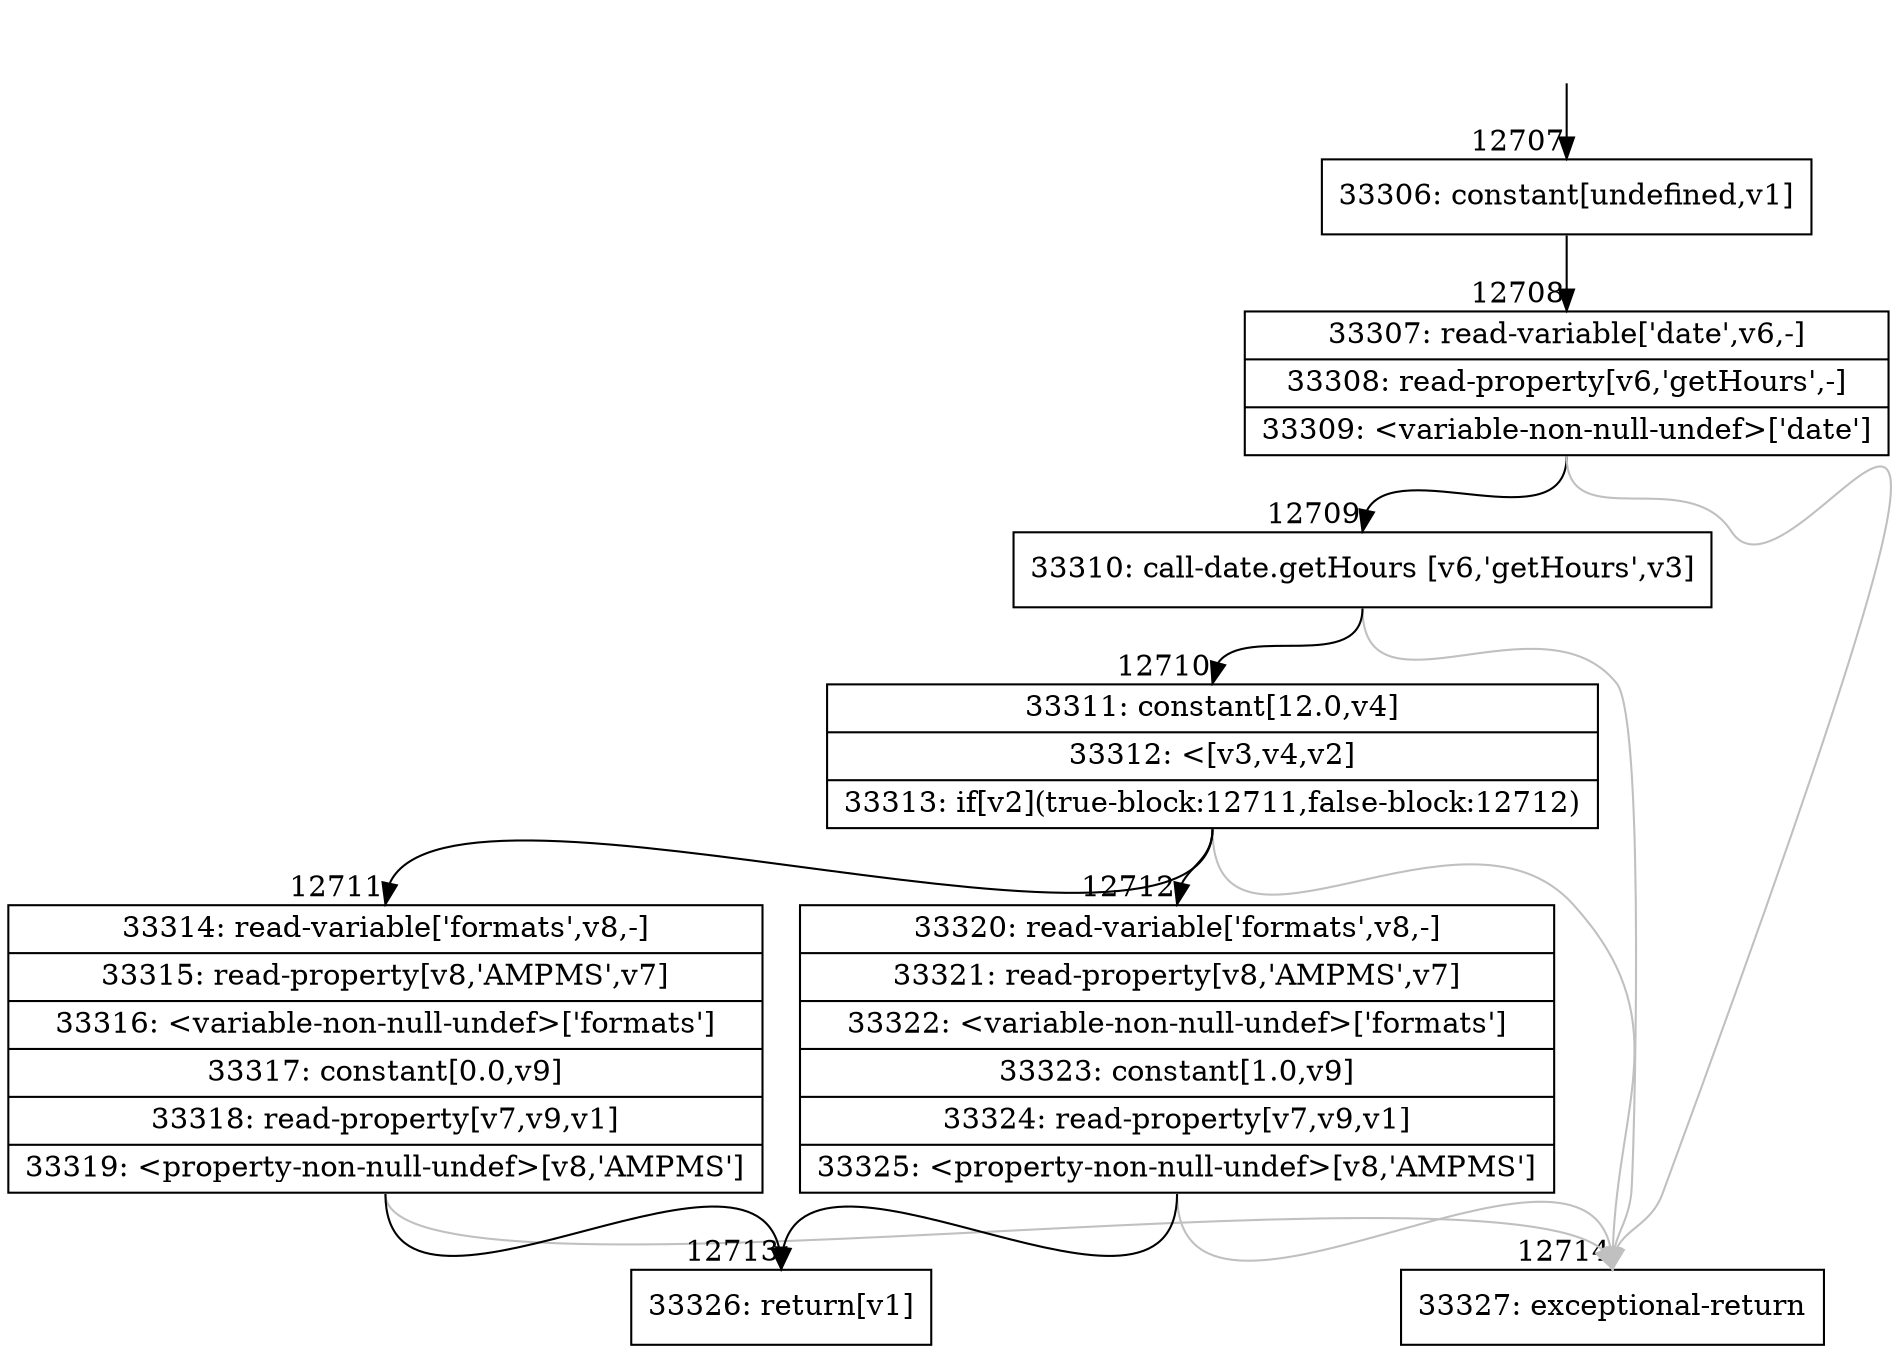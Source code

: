 digraph {
rankdir="TD"
BB_entry981[shape=none,label=""];
BB_entry981 -> BB12707 [tailport=s, headport=n, headlabel="    12707"]
BB12707 [shape=record label="{33306: constant[undefined,v1]}" ] 
BB12707 -> BB12708 [tailport=s, headport=n, headlabel="      12708"]
BB12708 [shape=record label="{33307: read-variable['date',v6,-]|33308: read-property[v6,'getHours',-]|33309: \<variable-non-null-undef\>['date']}" ] 
BB12708 -> BB12709 [tailport=s, headport=n, headlabel="      12709"]
BB12708 -> BB12714 [tailport=s, headport=n, color=gray, headlabel="      12714"]
BB12709 [shape=record label="{33310: call-date.getHours [v6,'getHours',v3]}" ] 
BB12709 -> BB12710 [tailport=s, headport=n, headlabel="      12710"]
BB12709 -> BB12714 [tailport=s, headport=n, color=gray]
BB12710 [shape=record label="{33311: constant[12.0,v4]|33312: \<[v3,v4,v2]|33313: if[v2](true-block:12711,false-block:12712)}" ] 
BB12710 -> BB12711 [tailport=s, headport=n, headlabel="      12711"]
BB12710 -> BB12712 [tailport=s, headport=n, headlabel="      12712"]
BB12710 -> BB12714 [tailport=s, headport=n, color=gray]
BB12711 [shape=record label="{33314: read-variable['formats',v8,-]|33315: read-property[v8,'AMPMS',v7]|33316: \<variable-non-null-undef\>['formats']|33317: constant[0.0,v9]|33318: read-property[v7,v9,v1]|33319: \<property-non-null-undef\>[v8,'AMPMS']}" ] 
BB12711 -> BB12713 [tailport=s, headport=n, headlabel="      12713"]
BB12711 -> BB12714 [tailport=s, headport=n, color=gray]
BB12712 [shape=record label="{33320: read-variable['formats',v8,-]|33321: read-property[v8,'AMPMS',v7]|33322: \<variable-non-null-undef\>['formats']|33323: constant[1.0,v9]|33324: read-property[v7,v9,v1]|33325: \<property-non-null-undef\>[v8,'AMPMS']}" ] 
BB12712 -> BB12713 [tailport=s, headport=n]
BB12712 -> BB12714 [tailport=s, headport=n, color=gray]
BB12713 [shape=record label="{33326: return[v1]}" ] 
BB12714 [shape=record label="{33327: exceptional-return}" ] 
//#$~ 18675
}
